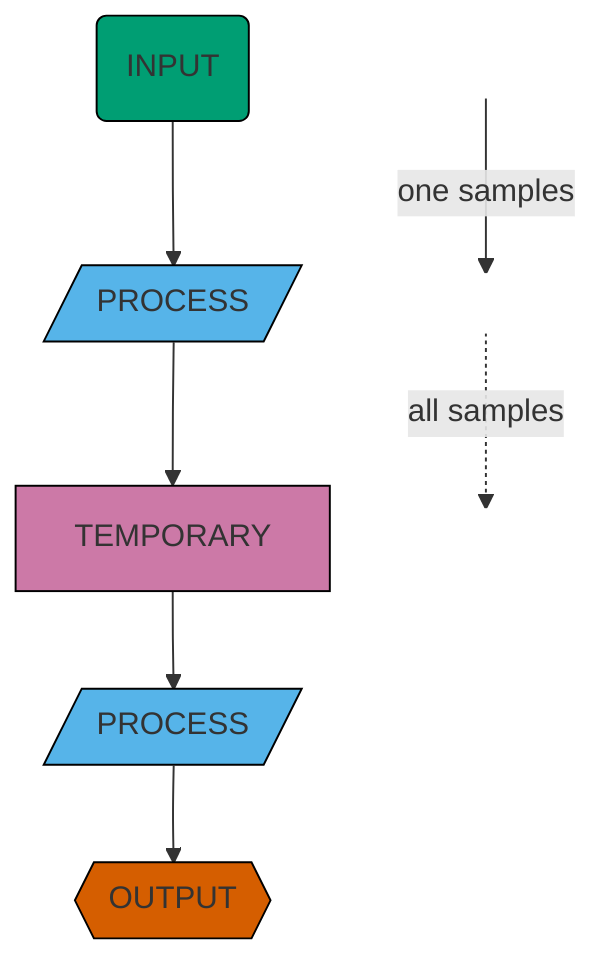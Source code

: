 flowchart TD
   %% Style for input/output
   classDef input fill:#009E73,stroke:#000000,font-size:16px
   classDef output fill:#D55E00,stroke:#000000,font-family:arial
   classDef process fill:#56B4E9,stroke:#000000
   classDef tfile fill:#CC79A7,stroke:#000000
   classDef emp fill:#ffffff,stroke:#ffffff

   %% Files
   %% Input
   IN(INPUT)

   %% Others
   TMP[TEMPORARY]
   A[ ]
   B[ ]
   C[ ]

   %% Output
   OUT{{OUTPUT}}

   %% Process
   PROC1[/PROCESS/]
   PROC2[/PROCESS/]

   %% Define the input and ouput nodes
   class IN input
   class OUT output
   class PROC1,PROC2 process
   class TMP tfile
   class A,B,C emp

   %% Edge
   direction TB
   IN --> PROC1 --> TMP --> PROC2 --> OUT
   A -- one samples --> B
   B -. all samples .-> C